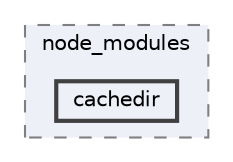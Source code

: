 digraph "C:/Users/arisc/OneDrive/Documents/GitHub/FINAL/EcoEats-Project/node_modules/cachedir"
{
 // LATEX_PDF_SIZE
  bgcolor="transparent";
  edge [fontname=Helvetica,fontsize=10,labelfontname=Helvetica,labelfontsize=10];
  node [fontname=Helvetica,fontsize=10,shape=box,height=0.2,width=0.4];
  compound=true
  subgraph clusterdir_5091f2b68170d33f954320199e2fed0a {
    graph [ bgcolor="#edf0f7", pencolor="grey50", label="node_modules", fontname=Helvetica,fontsize=10 style="filled,dashed", URL="dir_5091f2b68170d33f954320199e2fed0a.html",tooltip=""]
  dir_07a7435f11b80b5a0676e3dd5657f158 [label="cachedir", fillcolor="#edf0f7", color="grey25", style="filled,bold", URL="dir_07a7435f11b80b5a0676e3dd5657f158.html",tooltip=""];
  }
}
